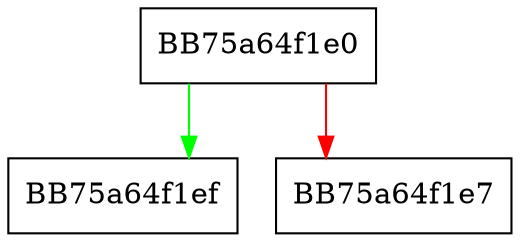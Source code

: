 digraph pef_cureinfo_cmp {
  node [shape="box"];
  graph [splines=ortho];
  BB75a64f1e0 -> BB75a64f1ef [color="green"];
  BB75a64f1e0 -> BB75a64f1e7 [color="red"];
}